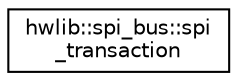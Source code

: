 digraph "Graphical Class Hierarchy"
{
  edge [fontname="Helvetica",fontsize="10",labelfontname="Helvetica",labelfontsize="10"];
  node [fontname="Helvetica",fontsize="10",shape=record];
  rankdir="LR";
  Node0 [label="hwlib::spi_bus::spi\l_transaction",height=0.2,width=0.4,color="black", fillcolor="white", style="filled",URL="$classhwlib_1_1spi__bus_1_1spi__transaction.html"];
}
